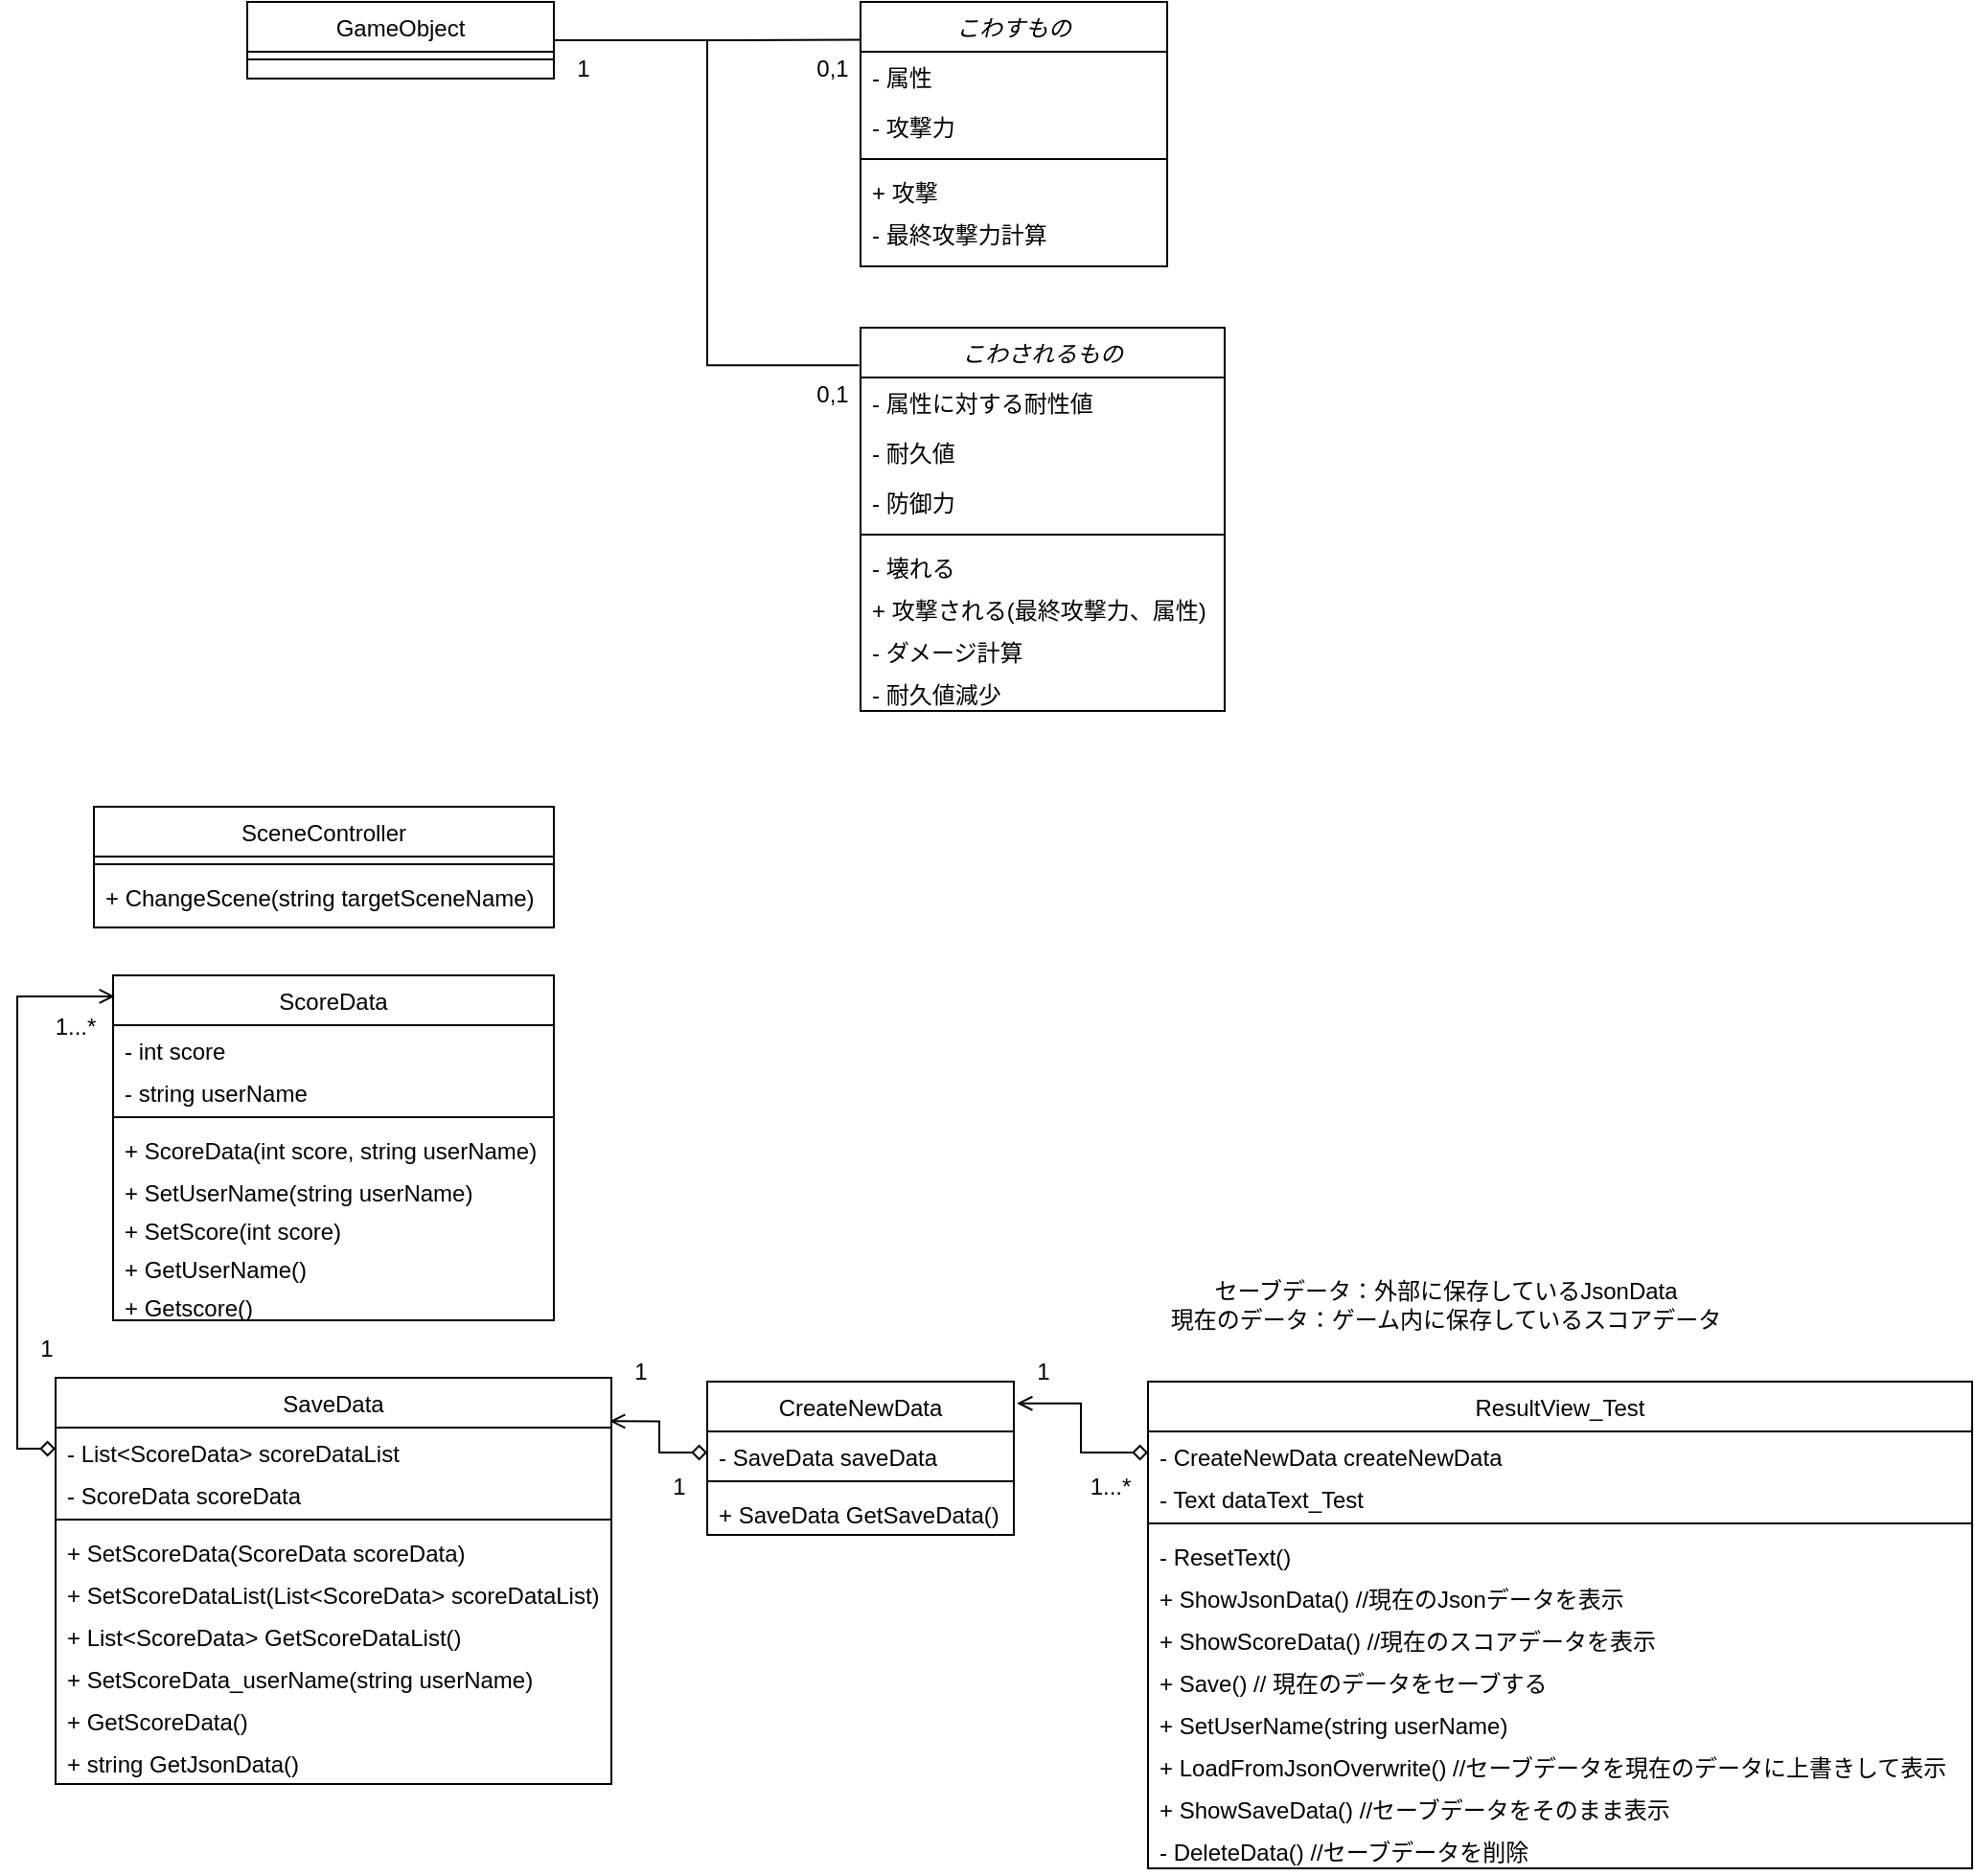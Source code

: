 <mxfile version="24.7.5">
  <diagram id="C5RBs43oDa-KdzZeNtuy" name="matsumoto">
    <mxGraphModel dx="1434" dy="836" grid="1" gridSize="10" guides="1" tooltips="1" connect="1" arrows="1" fold="1" page="1" pageScale="1" pageWidth="827" pageHeight="1169" math="0" shadow="0">
      <root>
        <mxCell id="WIyWlLk6GJQsqaUBKTNV-0" />
        <mxCell id="WIyWlLk6GJQsqaUBKTNV-1" parent="WIyWlLk6GJQsqaUBKTNV-0" />
        <mxCell id="zkfFHV4jXpPFQw0GAbJ--0" value="こわすもの" style="swimlane;fontStyle=2;align=center;verticalAlign=top;childLayout=stackLayout;horizontal=1;startSize=26;horizontalStack=0;resizeParent=1;resizeLast=0;collapsible=1;marginBottom=0;rounded=0;shadow=0;strokeWidth=1;" parent="WIyWlLk6GJQsqaUBKTNV-1" vertex="1">
          <mxGeometry x="450" y="40" width="160" height="138" as="geometry">
            <mxRectangle x="230" y="140" width="160" height="26" as="alternateBounds" />
          </mxGeometry>
        </mxCell>
        <mxCell id="zkfFHV4jXpPFQw0GAbJ--1" value="- 属性" style="text;align=left;verticalAlign=top;spacingLeft=4;spacingRight=4;overflow=hidden;rotatable=0;points=[[0,0.5],[1,0.5]];portConstraint=eastwest;" parent="zkfFHV4jXpPFQw0GAbJ--0" vertex="1">
          <mxGeometry y="26" width="160" height="26" as="geometry" />
        </mxCell>
        <mxCell id="zkfFHV4jXpPFQw0GAbJ--2" value="- 攻撃力" style="text;align=left;verticalAlign=top;spacingLeft=4;spacingRight=4;overflow=hidden;rotatable=0;points=[[0,0.5],[1,0.5]];portConstraint=eastwest;rounded=0;shadow=0;html=0;" parent="zkfFHV4jXpPFQw0GAbJ--0" vertex="1">
          <mxGeometry y="52" width="160" height="26" as="geometry" />
        </mxCell>
        <mxCell id="zkfFHV4jXpPFQw0GAbJ--4" value="" style="line;html=1;strokeWidth=1;align=left;verticalAlign=middle;spacingTop=-1;spacingLeft=3;spacingRight=3;rotatable=0;labelPosition=right;points=[];portConstraint=eastwest;" parent="zkfFHV4jXpPFQw0GAbJ--0" vertex="1">
          <mxGeometry y="78" width="160" height="8" as="geometry" />
        </mxCell>
        <mxCell id="zkfFHV4jXpPFQw0GAbJ--5" value="+ 攻撃" style="text;align=left;verticalAlign=top;spacingLeft=4;spacingRight=4;overflow=hidden;rotatable=0;points=[[0,0.5],[1,0.5]];portConstraint=eastwest;" parent="zkfFHV4jXpPFQw0GAbJ--0" vertex="1">
          <mxGeometry y="86" width="160" height="22" as="geometry" />
        </mxCell>
        <mxCell id="pD8OlCB6ryLnFvsw2dzB-5" value="- 最終攻撃力計算" style="text;align=left;verticalAlign=top;spacingLeft=4;spacingRight=4;overflow=hidden;rotatable=0;points=[[0,0.5],[1,0.5]];portConstraint=eastwest;" parent="zkfFHV4jXpPFQw0GAbJ--0" vertex="1">
          <mxGeometry y="108" width="160" height="22" as="geometry" />
        </mxCell>
        <mxCell id="pD8OlCB6ryLnFvsw2dzB-0" value="こわされるもの" style="swimlane;fontStyle=2;align=center;verticalAlign=top;childLayout=stackLayout;horizontal=1;startSize=26;horizontalStack=0;resizeParent=1;resizeLast=0;collapsible=1;marginBottom=0;rounded=0;shadow=0;strokeWidth=1;" parent="WIyWlLk6GJQsqaUBKTNV-1" vertex="1">
          <mxGeometry x="450" y="210" width="190" height="200" as="geometry">
            <mxRectangle x="230" y="140" width="160" height="26" as="alternateBounds" />
          </mxGeometry>
        </mxCell>
        <mxCell id="pD8OlCB6ryLnFvsw2dzB-1" value="- 属性に対する耐性値" style="text;align=left;verticalAlign=top;spacingLeft=4;spacingRight=4;overflow=hidden;rotatable=0;points=[[0,0.5],[1,0.5]];portConstraint=eastwest;" parent="pD8OlCB6ryLnFvsw2dzB-0" vertex="1">
          <mxGeometry y="26" width="190" height="26" as="geometry" />
        </mxCell>
        <mxCell id="pD8OlCB6ryLnFvsw2dzB-2" value="- 耐久値" style="text;align=left;verticalAlign=top;spacingLeft=4;spacingRight=4;overflow=hidden;rotatable=0;points=[[0,0.5],[1,0.5]];portConstraint=eastwest;rounded=0;shadow=0;html=0;" parent="pD8OlCB6ryLnFvsw2dzB-0" vertex="1">
          <mxGeometry y="52" width="190" height="26" as="geometry" />
        </mxCell>
        <mxCell id="pD8OlCB6ryLnFvsw2dzB-6" value="- 防御力" style="text;align=left;verticalAlign=top;spacingLeft=4;spacingRight=4;overflow=hidden;rotatable=0;points=[[0,0.5],[1,0.5]];portConstraint=eastwest;rounded=0;shadow=0;html=0;" parent="pD8OlCB6ryLnFvsw2dzB-0" vertex="1">
          <mxGeometry y="78" width="190" height="26" as="geometry" />
        </mxCell>
        <mxCell id="pD8OlCB6ryLnFvsw2dzB-3" value="" style="line;html=1;strokeWidth=1;align=left;verticalAlign=middle;spacingTop=-1;spacingLeft=3;spacingRight=3;rotatable=0;labelPosition=right;points=[];portConstraint=eastwest;" parent="pD8OlCB6ryLnFvsw2dzB-0" vertex="1">
          <mxGeometry y="104" width="190" height="8" as="geometry" />
        </mxCell>
        <mxCell id="pD8OlCB6ryLnFvsw2dzB-4" value="- 壊れる" style="text;align=left;verticalAlign=top;spacingLeft=4;spacingRight=4;overflow=hidden;rotatable=0;points=[[0,0.5],[1,0.5]];portConstraint=eastwest;" parent="pD8OlCB6ryLnFvsw2dzB-0" vertex="1">
          <mxGeometry y="112" width="190" height="22" as="geometry" />
        </mxCell>
        <mxCell id="pD8OlCB6ryLnFvsw2dzB-7" value="+ 攻撃される(最終攻撃力、属性)" style="text;align=left;verticalAlign=top;spacingLeft=4;spacingRight=4;overflow=hidden;rotatable=0;points=[[0,0.5],[1,0.5]];portConstraint=eastwest;" parent="pD8OlCB6ryLnFvsw2dzB-0" vertex="1">
          <mxGeometry y="134" width="190" height="22" as="geometry" />
        </mxCell>
        <mxCell id="pD8OlCB6ryLnFvsw2dzB-9" value="- ダメージ計算" style="text;align=left;verticalAlign=top;spacingLeft=4;spacingRight=4;overflow=hidden;rotatable=0;points=[[0,0.5],[1,0.5]];portConstraint=eastwest;" parent="pD8OlCB6ryLnFvsw2dzB-0" vertex="1">
          <mxGeometry y="156" width="190" height="22" as="geometry" />
        </mxCell>
        <mxCell id="pD8OlCB6ryLnFvsw2dzB-10" value="- 耐久値減少" style="text;align=left;verticalAlign=top;spacingLeft=4;spacingRight=4;overflow=hidden;rotatable=0;points=[[0,0.5],[1,0.5]];portConstraint=eastwest;" parent="pD8OlCB6ryLnFvsw2dzB-0" vertex="1">
          <mxGeometry y="178" width="190" height="22" as="geometry" />
        </mxCell>
        <mxCell id="pD8OlCB6ryLnFvsw2dzB-24" value="SceneController" style="swimlane;fontStyle=0;align=center;verticalAlign=top;childLayout=stackLayout;horizontal=1;startSize=26;horizontalStack=0;resizeParent=1;resizeLast=0;collapsible=1;marginBottom=0;rounded=0;shadow=0;strokeWidth=1;" parent="WIyWlLk6GJQsqaUBKTNV-1" vertex="1">
          <mxGeometry x="50" y="460" width="240" height="63" as="geometry">
            <mxRectangle x="60" y="460" width="160" height="26" as="alternateBounds" />
          </mxGeometry>
        </mxCell>
        <mxCell id="pD8OlCB6ryLnFvsw2dzB-25" value="" style="line;html=1;strokeWidth=1;align=left;verticalAlign=middle;spacingTop=-1;spacingLeft=3;spacingRight=3;rotatable=0;labelPosition=right;points=[];portConstraint=eastwest;" parent="pD8OlCB6ryLnFvsw2dzB-24" vertex="1">
          <mxGeometry y="26" width="240" height="8" as="geometry" />
        </mxCell>
        <mxCell id="pD8OlCB6ryLnFvsw2dzB-26" value="+ ChangeScene(string targetSceneName)" style="text;align=left;verticalAlign=top;spacingLeft=4;spacingRight=4;overflow=hidden;rotatable=0;points=[[0,0.5],[1,0.5]];portConstraint=eastwest;" parent="pD8OlCB6ryLnFvsw2dzB-24" vertex="1">
          <mxGeometry y="34" width="240" height="22" as="geometry" />
        </mxCell>
        <mxCell id="pD8OlCB6ryLnFvsw2dzB-27" value="SaveData" style="swimlane;fontStyle=0;align=center;verticalAlign=top;childLayout=stackLayout;horizontal=1;startSize=26;horizontalStack=0;resizeParent=1;resizeLast=0;collapsible=1;marginBottom=0;rounded=0;shadow=0;strokeWidth=1;" parent="WIyWlLk6GJQsqaUBKTNV-1" vertex="1">
          <mxGeometry x="30" y="758" width="290" height="212" as="geometry">
            <mxRectangle x="60" y="460" width="160" height="26" as="alternateBounds" />
          </mxGeometry>
        </mxCell>
        <mxCell id="pD8OlCB6ryLnFvsw2dzB-41" value="- List&lt;ScoreData&gt; scoreDataList" style="text;align=left;verticalAlign=top;spacingLeft=4;spacingRight=4;overflow=hidden;rotatable=0;points=[[0,0.5],[1,0.5]];portConstraint=eastwest;" parent="pD8OlCB6ryLnFvsw2dzB-27" vertex="1">
          <mxGeometry y="26" width="290" height="22" as="geometry" />
        </mxCell>
        <mxCell id="q8roxXashKz8Dael4PBu-8" value="- ScoreData scoreData" style="text;align=left;verticalAlign=top;spacingLeft=4;spacingRight=4;overflow=hidden;rotatable=0;points=[[0,0.5],[1,0.5]];portConstraint=eastwest;" parent="pD8OlCB6ryLnFvsw2dzB-27" vertex="1">
          <mxGeometry y="48" width="290" height="22" as="geometry" />
        </mxCell>
        <mxCell id="pD8OlCB6ryLnFvsw2dzB-28" value="" style="line;html=1;strokeWidth=1;align=left;verticalAlign=middle;spacingTop=-1;spacingLeft=3;spacingRight=3;rotatable=0;labelPosition=right;points=[];portConstraint=eastwest;" parent="pD8OlCB6ryLnFvsw2dzB-27" vertex="1">
          <mxGeometry y="70" width="290" height="8" as="geometry" />
        </mxCell>
        <mxCell id="q8roxXashKz8Dael4PBu-7" value="+ SetScoreData(ScoreData scoreData)" style="text;align=left;verticalAlign=top;spacingLeft=4;spacingRight=4;overflow=hidden;rotatable=0;points=[[0,0.5],[1,0.5]];portConstraint=eastwest;" parent="pD8OlCB6ryLnFvsw2dzB-27" vertex="1">
          <mxGeometry y="78" width="290" height="22" as="geometry" />
        </mxCell>
        <mxCell id="pD8OlCB6ryLnFvsw2dzB-43" value="+ SetScoreDataList(List&lt;ScoreData&gt; scoreDataList)" style="text;align=left;verticalAlign=top;spacingLeft=4;spacingRight=4;overflow=hidden;rotatable=0;points=[[0,0.5],[1,0.5]];portConstraint=eastwest;" parent="pD8OlCB6ryLnFvsw2dzB-27" vertex="1">
          <mxGeometry y="100" width="290" height="22" as="geometry" />
        </mxCell>
        <mxCell id="pD8OlCB6ryLnFvsw2dzB-45" value="+ List&lt;ScoreData&gt; GetScoreDataList()" style="text;align=left;verticalAlign=top;spacingLeft=4;spacingRight=4;overflow=hidden;rotatable=0;points=[[0,0.5],[1,0.5]];portConstraint=eastwest;" parent="pD8OlCB6ryLnFvsw2dzB-27" vertex="1">
          <mxGeometry y="122" width="290" height="22" as="geometry" />
        </mxCell>
        <mxCell id="pD8OlCB6ryLnFvsw2dzB-87" value="+ SetScoreData_userName(string userName)" style="text;align=left;verticalAlign=top;spacingLeft=4;spacingRight=4;overflow=hidden;rotatable=0;points=[[0,0.5],[1,0.5]];portConstraint=eastwest;" parent="pD8OlCB6ryLnFvsw2dzB-27" vertex="1">
          <mxGeometry y="144" width="290" height="22" as="geometry" />
        </mxCell>
        <mxCell id="q8roxXashKz8Dael4PBu-4" value="+ GetScoreData()" style="text;align=left;verticalAlign=top;spacingLeft=4;spacingRight=4;overflow=hidden;rotatable=0;points=[[0,0.5],[1,0.5]];portConstraint=eastwest;" parent="pD8OlCB6ryLnFvsw2dzB-27" vertex="1">
          <mxGeometry y="166" width="290" height="22" as="geometry" />
        </mxCell>
        <mxCell id="pD8OlCB6ryLnFvsw2dzB-50" value="+ string GetJsonData()" style="text;align=left;verticalAlign=top;spacingLeft=4;spacingRight=4;overflow=hidden;rotatable=0;points=[[0,0.5],[1,0.5]];portConstraint=eastwest;" parent="pD8OlCB6ryLnFvsw2dzB-27" vertex="1">
          <mxGeometry y="188" width="290" height="24" as="geometry" />
        </mxCell>
        <mxCell id="pD8OlCB6ryLnFvsw2dzB-30" value="GameObject" style="swimlane;fontStyle=0;align=center;verticalAlign=top;childLayout=stackLayout;horizontal=1;startSize=26;horizontalStack=0;resizeParent=1;resizeLast=0;collapsible=1;marginBottom=0;rounded=0;shadow=0;strokeWidth=1;" parent="WIyWlLk6GJQsqaUBKTNV-1" vertex="1">
          <mxGeometry x="130" y="40" width="160" height="40" as="geometry">
            <mxRectangle x="230" y="140" width="160" height="26" as="alternateBounds" />
          </mxGeometry>
        </mxCell>
        <mxCell id="pD8OlCB6ryLnFvsw2dzB-33" value="" style="line;html=1;strokeWidth=1;align=left;verticalAlign=middle;spacingTop=-1;spacingLeft=3;spacingRight=3;rotatable=0;labelPosition=right;points=[];portConstraint=eastwest;" parent="pD8OlCB6ryLnFvsw2dzB-30" vertex="1">
          <mxGeometry y="26" width="160" height="8" as="geometry" />
        </mxCell>
        <mxCell id="pD8OlCB6ryLnFvsw2dzB-36" style="edgeStyle=orthogonalEdgeStyle;rounded=0;orthogonalLoop=1;jettySize=auto;html=1;exitX=1;exitY=0.5;exitDx=0;exitDy=0;entryX=0;entryY=0.143;entryDx=0;entryDy=0;entryPerimeter=0;strokeColor=default;endArrow=none;endFill=0;" parent="WIyWlLk6GJQsqaUBKTNV-1" source="pD8OlCB6ryLnFvsw2dzB-30" target="zkfFHV4jXpPFQw0GAbJ--0" edge="1">
          <mxGeometry relative="1" as="geometry" />
        </mxCell>
        <mxCell id="pD8OlCB6ryLnFvsw2dzB-37" style="edgeStyle=orthogonalEdgeStyle;rounded=0;orthogonalLoop=1;jettySize=auto;html=1;exitX=1;exitY=0.5;exitDx=0;exitDy=0;entryX=-0.004;entryY=0.098;entryDx=0;entryDy=0;entryPerimeter=0;endArrow=none;endFill=0;" parent="WIyWlLk6GJQsqaUBKTNV-1" source="pD8OlCB6ryLnFvsw2dzB-30" target="pD8OlCB6ryLnFvsw2dzB-0" edge="1">
          <mxGeometry relative="1" as="geometry" />
        </mxCell>
        <mxCell id="pD8OlCB6ryLnFvsw2dzB-38" value="1" style="text;html=1;align=center;verticalAlign=middle;resizable=0;points=[];autosize=1;strokeColor=none;fillColor=none;" parent="WIyWlLk6GJQsqaUBKTNV-1" vertex="1">
          <mxGeometry x="290" y="60" width="30" height="30" as="geometry" />
        </mxCell>
        <mxCell id="pD8OlCB6ryLnFvsw2dzB-39" value="0,1" style="text;html=1;align=center;verticalAlign=middle;resizable=0;points=[];autosize=1;strokeColor=none;fillColor=none;" parent="WIyWlLk6GJQsqaUBKTNV-1" vertex="1">
          <mxGeometry x="415" y="60" width="40" height="30" as="geometry" />
        </mxCell>
        <mxCell id="pD8OlCB6ryLnFvsw2dzB-40" value="0,1" style="text;html=1;align=center;verticalAlign=middle;resizable=0;points=[];autosize=1;strokeColor=none;fillColor=none;" parent="WIyWlLk6GJQsqaUBKTNV-1" vertex="1">
          <mxGeometry x="415" y="230" width="40" height="30" as="geometry" />
        </mxCell>
        <mxCell id="pD8OlCB6ryLnFvsw2dzB-51" value="CreateNewData" style="swimlane;fontStyle=0;align=center;verticalAlign=top;childLayout=stackLayout;horizontal=1;startSize=26;horizontalStack=0;resizeParent=1;resizeLast=0;collapsible=1;marginBottom=0;rounded=0;shadow=0;strokeWidth=1;" parent="WIyWlLk6GJQsqaUBKTNV-1" vertex="1">
          <mxGeometry x="370" y="760" width="160" height="80" as="geometry">
            <mxRectangle x="60" y="460" width="160" height="26" as="alternateBounds" />
          </mxGeometry>
        </mxCell>
        <mxCell id="pD8OlCB6ryLnFvsw2dzB-52" value="- SaveData saveData" style="text;align=left;verticalAlign=top;spacingLeft=4;spacingRight=4;overflow=hidden;rotatable=0;points=[[0,0.5],[1,0.5]];portConstraint=eastwest;" parent="pD8OlCB6ryLnFvsw2dzB-51" vertex="1">
          <mxGeometry y="26" width="160" height="22" as="geometry" />
        </mxCell>
        <mxCell id="pD8OlCB6ryLnFvsw2dzB-54" value="" style="line;html=1;strokeWidth=1;align=left;verticalAlign=middle;spacingTop=-1;spacingLeft=3;spacingRight=3;rotatable=0;labelPosition=right;points=[];portConstraint=eastwest;" parent="pD8OlCB6ryLnFvsw2dzB-51" vertex="1">
          <mxGeometry y="48" width="160" height="8" as="geometry" />
        </mxCell>
        <mxCell id="pD8OlCB6ryLnFvsw2dzB-55" value="+ SaveData GetSaveData()" style="text;align=left;verticalAlign=top;spacingLeft=4;spacingRight=4;overflow=hidden;rotatable=0;points=[[0,0.5],[1,0.5]];portConstraint=eastwest;" parent="pD8OlCB6ryLnFvsw2dzB-51" vertex="1">
          <mxGeometry y="56" width="160" height="22" as="geometry" />
        </mxCell>
        <mxCell id="pD8OlCB6ryLnFvsw2dzB-60" style="edgeStyle=orthogonalEdgeStyle;rounded=0;orthogonalLoop=1;jettySize=auto;html=1;entryX=0.997;entryY=0.107;entryDx=0;entryDy=0;entryPerimeter=0;endArrow=open;endFill=0;startArrow=diamond;startFill=0;exitX=0;exitY=0.5;exitDx=0;exitDy=0;" parent="WIyWlLk6GJQsqaUBKTNV-1" source="pD8OlCB6ryLnFvsw2dzB-52" target="pD8OlCB6ryLnFvsw2dzB-27" edge="1">
          <mxGeometry relative="1" as="geometry">
            <mxPoint x="370" y="690" as="sourcePoint" />
          </mxGeometry>
        </mxCell>
        <mxCell id="pD8OlCB6ryLnFvsw2dzB-63" value="ScoreData" style="swimlane;fontStyle=0;align=center;verticalAlign=top;childLayout=stackLayout;horizontal=1;startSize=26;horizontalStack=0;resizeParent=1;resizeLast=0;collapsible=1;marginBottom=0;rounded=0;shadow=0;strokeWidth=1;" parent="WIyWlLk6GJQsqaUBKTNV-1" vertex="1">
          <mxGeometry x="60" y="548" width="230" height="180" as="geometry">
            <mxRectangle x="60" y="460" width="160" height="26" as="alternateBounds" />
          </mxGeometry>
        </mxCell>
        <mxCell id="pD8OlCB6ryLnFvsw2dzB-65" value="- int score" style="text;align=left;verticalAlign=top;spacingLeft=4;spacingRight=4;overflow=hidden;rotatable=0;points=[[0,0.5],[1,0.5]];portConstraint=eastwest;" parent="pD8OlCB6ryLnFvsw2dzB-63" vertex="1">
          <mxGeometry y="26" width="230" height="22" as="geometry" />
        </mxCell>
        <mxCell id="pD8OlCB6ryLnFvsw2dzB-66" value="- string userName" style="text;align=left;verticalAlign=top;spacingLeft=4;spacingRight=4;overflow=hidden;rotatable=0;points=[[0,0.5],[1,0.5]];portConstraint=eastwest;" parent="pD8OlCB6ryLnFvsw2dzB-63" vertex="1">
          <mxGeometry y="48" width="230" height="22" as="geometry" />
        </mxCell>
        <mxCell id="pD8OlCB6ryLnFvsw2dzB-64" value="" style="line;html=1;strokeWidth=1;align=left;verticalAlign=middle;spacingTop=-1;spacingLeft=3;spacingRight=3;rotatable=0;labelPosition=right;points=[];portConstraint=eastwest;" parent="pD8OlCB6ryLnFvsw2dzB-63" vertex="1">
          <mxGeometry y="70" width="230" height="8" as="geometry" />
        </mxCell>
        <mxCell id="pD8OlCB6ryLnFvsw2dzB-67" value="+ ScoreData(int score, string userName)" style="text;align=left;verticalAlign=top;spacingLeft=4;spacingRight=4;overflow=hidden;rotatable=0;points=[[0,0.5],[1,0.5]];portConstraint=eastwest;" parent="pD8OlCB6ryLnFvsw2dzB-63" vertex="1">
          <mxGeometry y="78" width="230" height="22" as="geometry" />
        </mxCell>
        <mxCell id="pD8OlCB6ryLnFvsw2dzB-88" value="+ SetUserName(string userName)" style="text;align=left;verticalAlign=top;spacingLeft=4;spacingRight=4;overflow=hidden;rotatable=0;points=[[0,0.5],[1,0.5]];portConstraint=eastwest;" parent="pD8OlCB6ryLnFvsw2dzB-63" vertex="1">
          <mxGeometry y="100" width="230" height="20" as="geometry" />
        </mxCell>
        <mxCell id="q9puiVpv_s5rkSgd5jFP-0" value="+ SetScore(int score)" style="text;align=left;verticalAlign=top;spacingLeft=4;spacingRight=4;overflow=hidden;rotatable=0;points=[[0,0.5],[1,0.5]];portConstraint=eastwest;" vertex="1" parent="pD8OlCB6ryLnFvsw2dzB-63">
          <mxGeometry y="120" width="230" height="20" as="geometry" />
        </mxCell>
        <mxCell id="q8roxXashKz8Dael4PBu-5" value="+ GetUserName()" style="text;align=left;verticalAlign=top;spacingLeft=4;spacingRight=4;overflow=hidden;rotatable=0;points=[[0,0.5],[1,0.5]];portConstraint=eastwest;" parent="pD8OlCB6ryLnFvsw2dzB-63" vertex="1">
          <mxGeometry y="140" width="230" height="20" as="geometry" />
        </mxCell>
        <mxCell id="q8roxXashKz8Dael4PBu-6" value="+ Getscore()" style="text;align=left;verticalAlign=top;spacingLeft=4;spacingRight=4;overflow=hidden;rotatable=0;points=[[0,0.5],[1,0.5]];portConstraint=eastwest;" parent="pD8OlCB6ryLnFvsw2dzB-63" vertex="1">
          <mxGeometry y="160" width="230" height="20" as="geometry" />
        </mxCell>
        <mxCell id="pD8OlCB6ryLnFvsw2dzB-77" style="edgeStyle=orthogonalEdgeStyle;rounded=0;orthogonalLoop=1;jettySize=auto;html=1;exitX=0;exitY=0.5;exitDx=0;exitDy=0;entryX=0.004;entryY=0.061;entryDx=0;entryDy=0;entryPerimeter=0;endArrow=open;endFill=0;startArrow=diamond;startFill=0;" parent="WIyWlLk6GJQsqaUBKTNV-1" source="pD8OlCB6ryLnFvsw2dzB-41" target="pD8OlCB6ryLnFvsw2dzB-63" edge="1">
          <mxGeometry relative="1" as="geometry" />
        </mxCell>
        <mxCell id="pD8OlCB6ryLnFvsw2dzB-78" value="ResultView_Test" style="swimlane;fontStyle=0;align=center;verticalAlign=top;childLayout=stackLayout;horizontal=1;startSize=26;horizontalStack=0;resizeParent=1;resizeLast=0;collapsible=1;marginBottom=0;rounded=0;shadow=0;strokeWidth=1;" parent="WIyWlLk6GJQsqaUBKTNV-1" vertex="1">
          <mxGeometry x="600" y="760" width="430" height="254" as="geometry">
            <mxRectangle x="60" y="460" width="160" height="26" as="alternateBounds" />
          </mxGeometry>
        </mxCell>
        <mxCell id="pD8OlCB6ryLnFvsw2dzB-79" value="- CreateNewData createNewData" style="text;align=left;verticalAlign=top;spacingLeft=4;spacingRight=4;overflow=hidden;rotatable=0;points=[[0,0.5],[1,0.5]];portConstraint=eastwest;" parent="pD8OlCB6ryLnFvsw2dzB-78" vertex="1">
          <mxGeometry y="26" width="430" height="22" as="geometry" />
        </mxCell>
        <mxCell id="pD8OlCB6ryLnFvsw2dzB-83" value="- Text dataText_Test" style="text;align=left;verticalAlign=top;spacingLeft=4;spacingRight=4;overflow=hidden;rotatable=0;points=[[0,0.5],[1,0.5]];portConstraint=eastwest;" parent="pD8OlCB6ryLnFvsw2dzB-78" vertex="1">
          <mxGeometry y="48" width="430" height="22" as="geometry" />
        </mxCell>
        <mxCell id="pD8OlCB6ryLnFvsw2dzB-80" value="" style="line;html=1;strokeWidth=1;align=left;verticalAlign=middle;spacingTop=-1;spacingLeft=3;spacingRight=3;rotatable=0;labelPosition=right;points=[];portConstraint=eastwest;" parent="pD8OlCB6ryLnFvsw2dzB-78" vertex="1">
          <mxGeometry y="70" width="430" height="8" as="geometry" />
        </mxCell>
        <mxCell id="pD8OlCB6ryLnFvsw2dzB-81" value="- ResetText()" style="text;align=left;verticalAlign=top;spacingLeft=4;spacingRight=4;overflow=hidden;rotatable=0;points=[[0,0.5],[1,0.5]];portConstraint=eastwest;" parent="pD8OlCB6ryLnFvsw2dzB-78" vertex="1">
          <mxGeometry y="78" width="430" height="22" as="geometry" />
        </mxCell>
        <mxCell id="pD8OlCB6ryLnFvsw2dzB-84" value="+ ShowJsonData() //現在のJsonデータを表示" style="text;align=left;verticalAlign=top;spacingLeft=4;spacingRight=4;overflow=hidden;rotatable=0;points=[[0,0.5],[1,0.5]];portConstraint=eastwest;" parent="pD8OlCB6ryLnFvsw2dzB-78" vertex="1">
          <mxGeometry y="100" width="430" height="22" as="geometry" />
        </mxCell>
        <mxCell id="q9puiVpv_s5rkSgd5jFP-1" value="+ ShowScoreData() //現在のスコアデータを表示" style="text;align=left;verticalAlign=top;spacingLeft=4;spacingRight=4;overflow=hidden;rotatable=0;points=[[0,0.5],[1,0.5]];portConstraint=eastwest;" vertex="1" parent="pD8OlCB6ryLnFvsw2dzB-78">
          <mxGeometry y="122" width="430" height="22" as="geometry" />
        </mxCell>
        <mxCell id="pD8OlCB6ryLnFvsw2dzB-85" value="+ Save() // 現在のデータをセーブする" style="text;align=left;verticalAlign=top;spacingLeft=4;spacingRight=4;overflow=hidden;rotatable=0;points=[[0,0.5],[1,0.5]];portConstraint=eastwest;" parent="pD8OlCB6ryLnFvsw2dzB-78" vertex="1">
          <mxGeometry y="144" width="430" height="22" as="geometry" />
        </mxCell>
        <mxCell id="pD8OlCB6ryLnFvsw2dzB-86" value="+ SetUserName(string userName)" style="text;align=left;verticalAlign=top;spacingLeft=4;spacingRight=4;overflow=hidden;rotatable=0;points=[[0,0.5],[1,0.5]];portConstraint=eastwest;" parent="pD8OlCB6ryLnFvsw2dzB-78" vertex="1">
          <mxGeometry y="166" width="430" height="22" as="geometry" />
        </mxCell>
        <mxCell id="pD8OlCB6ryLnFvsw2dzB-89" value="+ LoadFromJsonOverwrite() //セーブデータを現在のデータに上書きして表示" style="text;align=left;verticalAlign=top;spacingLeft=4;spacingRight=4;overflow=hidden;rotatable=0;points=[[0,0.5],[1,0.5]];portConstraint=eastwest;" parent="pD8OlCB6ryLnFvsw2dzB-78" vertex="1">
          <mxGeometry y="188" width="430" height="22" as="geometry" />
        </mxCell>
        <mxCell id="pD8OlCB6ryLnFvsw2dzB-90" value="+ ShowSaveData() //セーブデータをそのまま表示" style="text;align=left;verticalAlign=top;spacingLeft=4;spacingRight=4;overflow=hidden;rotatable=0;points=[[0,0.5],[1,0.5]];portConstraint=eastwest;" parent="pD8OlCB6ryLnFvsw2dzB-78" vertex="1">
          <mxGeometry y="210" width="430" height="22" as="geometry" />
        </mxCell>
        <mxCell id="pD8OlCB6ryLnFvsw2dzB-91" value="- DeleteData() //セーブデータを削除" style="text;align=left;verticalAlign=top;spacingLeft=4;spacingRight=4;overflow=hidden;rotatable=0;points=[[0,0.5],[1,0.5]];portConstraint=eastwest;" parent="pD8OlCB6ryLnFvsw2dzB-78" vertex="1">
          <mxGeometry y="232" width="430" height="22" as="geometry" />
        </mxCell>
        <mxCell id="pD8OlCB6ryLnFvsw2dzB-82" style="edgeStyle=orthogonalEdgeStyle;rounded=0;orthogonalLoop=1;jettySize=auto;html=1;exitX=0;exitY=0.5;exitDx=0;exitDy=0;entryX=1.01;entryY=0.142;entryDx=0;entryDy=0;entryPerimeter=0;endArrow=open;endFill=0;startArrow=diamond;startFill=0;" parent="WIyWlLk6GJQsqaUBKTNV-1" source="pD8OlCB6ryLnFvsw2dzB-79" target="pD8OlCB6ryLnFvsw2dzB-51" edge="1">
          <mxGeometry relative="1" as="geometry" />
        </mxCell>
        <mxCell id="pD8OlCB6ryLnFvsw2dzB-92" value="セーブデータ：外部に保存しているJsonData&lt;div&gt;現在のデータ：ゲーム内に保存しているスコアデータ&lt;/div&gt;" style="text;html=1;align=center;verticalAlign=middle;resizable=0;points=[];autosize=1;strokeColor=none;fillColor=none;" parent="WIyWlLk6GJQsqaUBKTNV-1" vertex="1">
          <mxGeometry x="600" y="700" width="310" height="40" as="geometry" />
        </mxCell>
        <mxCell id="pD8OlCB6ryLnFvsw2dzB-97" value="1" style="text;html=1;align=center;verticalAlign=middle;resizable=0;points=[];autosize=1;strokeColor=none;fillColor=none;" parent="WIyWlLk6GJQsqaUBKTNV-1" vertex="1">
          <mxGeometry x="10" y="728" width="30" height="30" as="geometry" />
        </mxCell>
        <mxCell id="pD8OlCB6ryLnFvsw2dzB-98" value="1...*" style="text;html=1;align=center;verticalAlign=middle;resizable=0;points=[];autosize=1;strokeColor=none;fillColor=none;" parent="WIyWlLk6GJQsqaUBKTNV-1" vertex="1">
          <mxGeometry x="20" y="560" width="40" height="30" as="geometry" />
        </mxCell>
        <mxCell id="pD8OlCB6ryLnFvsw2dzB-99" value="1" style="text;html=1;align=center;verticalAlign=middle;resizable=0;points=[];autosize=1;strokeColor=none;fillColor=none;" parent="WIyWlLk6GJQsqaUBKTNV-1" vertex="1">
          <mxGeometry x="340" y="800" width="30" height="30" as="geometry" />
        </mxCell>
        <mxCell id="pD8OlCB6ryLnFvsw2dzB-100" value="1" style="text;html=1;align=center;verticalAlign=middle;resizable=0;points=[];autosize=1;strokeColor=none;fillColor=none;" parent="WIyWlLk6GJQsqaUBKTNV-1" vertex="1">
          <mxGeometry x="320" y="740" width="30" height="30" as="geometry" />
        </mxCell>
        <mxCell id="pD8OlCB6ryLnFvsw2dzB-101" value="1" style="text;html=1;align=center;verticalAlign=middle;resizable=0;points=[];autosize=1;strokeColor=none;fillColor=none;" parent="WIyWlLk6GJQsqaUBKTNV-1" vertex="1">
          <mxGeometry x="530" y="740" width="30" height="30" as="geometry" />
        </mxCell>
        <mxCell id="pD8OlCB6ryLnFvsw2dzB-102" value="1...*" style="text;html=1;align=center;verticalAlign=middle;resizable=0;points=[];autosize=1;strokeColor=none;fillColor=none;" parent="WIyWlLk6GJQsqaUBKTNV-1" vertex="1">
          <mxGeometry x="560" y="800" width="40" height="30" as="geometry" />
        </mxCell>
      </root>
    </mxGraphModel>
  </diagram>
</mxfile>
